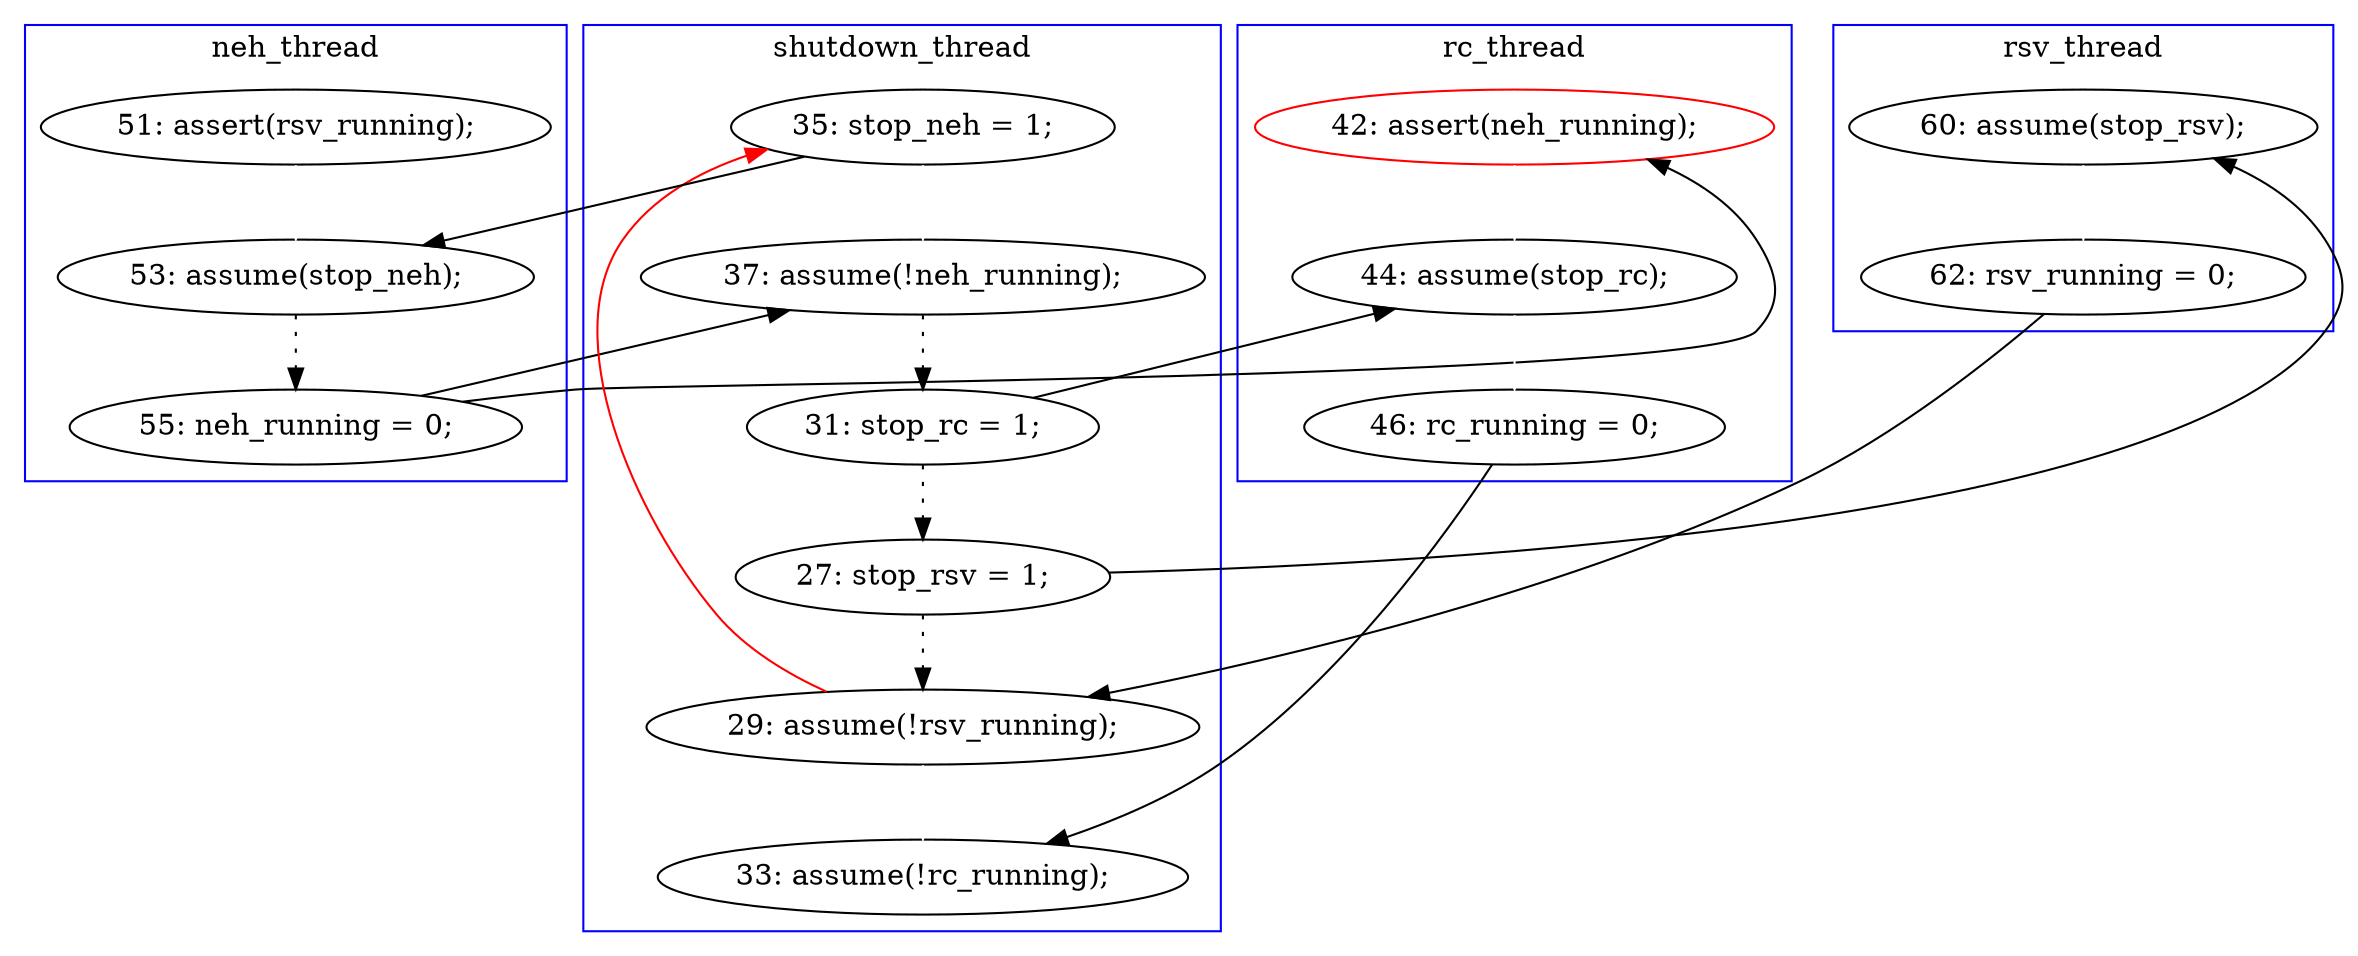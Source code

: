 digraph Counterexample {
	22 -> 23 [color = black, style = solid, constraint = false]
	18 -> 24 [color = black, style = solid, constraint = false]
	25 -> 28 [color = black, style = solid, constraint = false]
	12 -> 17 [color = black, style = solid, constraint = false]
	22 -> 28 [color = black, style = dotted]
	12 -> 20 [color = white, style = solid]
	26 -> 29 [color = white, style = solid]
	24 -> 26 [color = white, style = solid]
	28 -> 31 [color = white, style = solid]
	29 -> 31 [color = black, style = solid, constraint = false]
	23 -> 25 [color = white, style = solid]
	17 -> 18 [color = black, style = dotted]
	21 -> 22 [color = black, style = dotted]
	15 -> 17 [color = white, style = solid]
	18 -> 20 [color = black, style = solid, constraint = false]
	20 -> 21 [color = black, style = dotted]
	28 -> 12 [color = red, style = solid, constraint = false]
	21 -> 26 [color = black, style = solid, constraint = false]
	subgraph cluster4 {
		label = rsv_thread
		color = blue
		25  [label = "62: rsv_running = 0;"]
		23  [label = "60: assume(stop_rsv);"]
	}
	subgraph cluster3 {
		label = neh_thread
		color = blue
		15  [label = "51: assert(rsv_running);"]
		18  [label = "55: neh_running = 0;"]
		17  [label = "53: assume(stop_neh);"]
	}
	subgraph cluster1 {
		label = shutdown_thread
		color = blue
		20  [label = "37: assume(!neh_running);"]
		31  [label = "33: assume(!rc_running);"]
		28  [label = "29: assume(!rsv_running);"]
		12  [label = "35: stop_neh = 1;"]
		21  [label = "31: stop_rc = 1;"]
		22  [label = "27: stop_rsv = 1;"]
	}
	subgraph cluster2 {
		label = rc_thread
		color = blue
		29  [label = "46: rc_running = 0;"]
		26  [label = "44: assume(stop_rc);"]
		24  [label = "42: assert(neh_running);", color = red]
	}
}